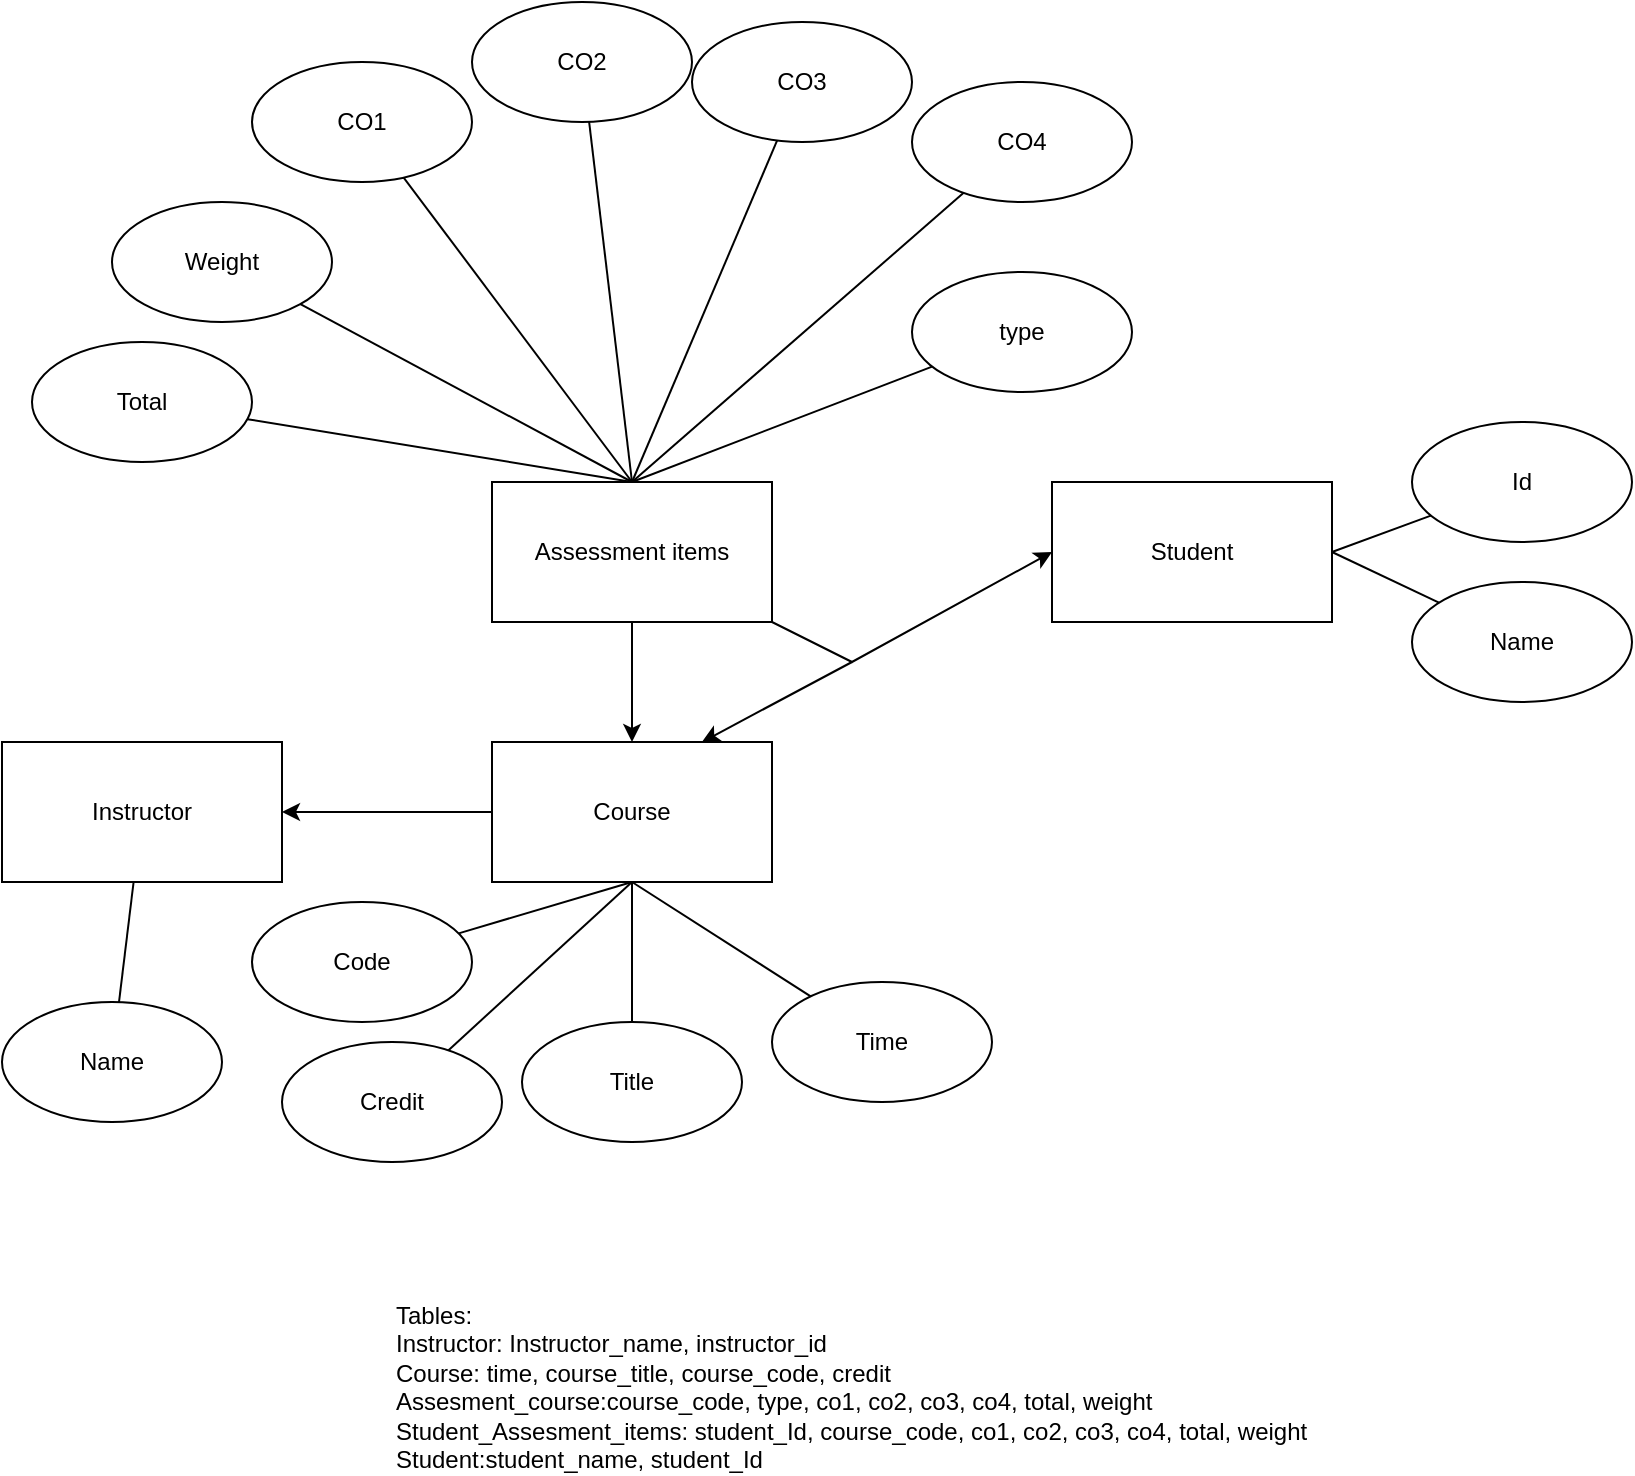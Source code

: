 <mxfile version="10.6.3" type="github"><diagram id="DsPtKAj-eN6zs9Ye8XDx" name="Page-1"><mxGraphModel dx="1010" dy="550" grid="1" gridSize="10" guides="1" tooltips="1" connect="1" arrows="1" fold="1" page="1" pageScale="1" pageWidth="850" pageHeight="1100" math="0" shadow="0"><root><mxCell id="0"/><mxCell id="1" parent="0"/><mxCell id="z5cmTWdnIy0Cn9XaimtA-23" style="edgeStyle=none;rounded=0;orthogonalLoop=1;jettySize=auto;html=1;entryX=0;entryY=0.5;entryDx=0;entryDy=0;startArrow=none;startFill=0;endArrow=classic;endFill=1;" edge="1" parent="1" source="z5cmTWdnIy0Cn9XaimtA-2" target="z5cmTWdnIy0Cn9XaimtA-7"><mxGeometry relative="1" as="geometry"><Array as="points"><mxPoint x="440" y="330"/></Array></mxGeometry></mxCell><mxCell id="z5cmTWdnIy0Cn9XaimtA-45" style="edgeStyle=none;rounded=0;orthogonalLoop=1;jettySize=auto;html=1;entryX=0.75;entryY=0;entryDx=0;entryDy=0;startArrow=none;startFill=0;endArrow=classic;endFill=1;" edge="1" parent="1" target="z5cmTWdnIy0Cn9XaimtA-6"><mxGeometry relative="1" as="geometry"><mxPoint x="440" y="330" as="sourcePoint"/></mxGeometry></mxCell><mxCell id="z5cmTWdnIy0Cn9XaimtA-2" value="&lt;span&gt;Assessment i&lt;/span&gt;tems" style="rounded=0;whiteSpace=wrap;html=1;" vertex="1" parent="1"><mxGeometry x="260" y="240" width="140" height="70" as="geometry"/></mxCell><mxCell id="z5cmTWdnIy0Cn9XaimtA-11" style="rounded=0;orthogonalLoop=1;jettySize=auto;html=1;entryX=0.5;entryY=0;entryDx=0;entryDy=0;endArrow=none;endFill=0;" edge="1" parent="1" source="z5cmTWdnIy0Cn9XaimtA-5" target="z5cmTWdnIy0Cn9XaimtA-2"><mxGeometry relative="1" as="geometry"/></mxCell><mxCell id="z5cmTWdnIy0Cn9XaimtA-5" value="&lt;span&gt;CO3&lt;/span&gt;" style="ellipse;whiteSpace=wrap;html=1;" vertex="1" parent="1"><mxGeometry x="360" y="10" width="110" height="60" as="geometry"/></mxCell><mxCell id="z5cmTWdnIy0Cn9XaimtA-26" style="edgeStyle=none;rounded=0;orthogonalLoop=1;jettySize=auto;html=1;entryX=0.5;entryY=1;entryDx=0;entryDy=0;startArrow=classic;startFill=1;endArrow=none;endFill=0;" edge="1" parent="1" source="z5cmTWdnIy0Cn9XaimtA-6" target="z5cmTWdnIy0Cn9XaimtA-2"><mxGeometry relative="1" as="geometry"/></mxCell><mxCell id="z5cmTWdnIy0Cn9XaimtA-6" value="Course" style="rounded=0;whiteSpace=wrap;html=1;" vertex="1" parent="1"><mxGeometry x="260" y="370" width="140" height="70" as="geometry"/></mxCell><mxCell id="z5cmTWdnIy0Cn9XaimtA-7" value="Student" style="rounded=0;whiteSpace=wrap;html=1;" vertex="1" parent="1"><mxGeometry x="540" y="240" width="140" height="70" as="geometry"/></mxCell><mxCell id="z5cmTWdnIy0Cn9XaimtA-12" style="orthogonalLoop=1;jettySize=auto;html=1;entryX=0.5;entryY=0;entryDx=0;entryDy=0;rounded=0;endArrow=none;endFill=0;" edge="1" parent="1" source="z5cmTWdnIy0Cn9XaimtA-8" target="z5cmTWdnIy0Cn9XaimtA-2"><mxGeometry relative="1" as="geometry"/></mxCell><mxCell id="z5cmTWdnIy0Cn9XaimtA-8" value="&lt;span&gt;CO2&lt;/span&gt;" style="ellipse;whiteSpace=wrap;html=1;" vertex="1" parent="1"><mxGeometry x="250" width="110" height="60" as="geometry"/></mxCell><mxCell id="z5cmTWdnIy0Cn9XaimtA-13" style="edgeStyle=none;rounded=0;orthogonalLoop=1;jettySize=auto;html=1;entryX=0.5;entryY=0;entryDx=0;entryDy=0;endArrow=none;endFill=0;" edge="1" parent="1" source="z5cmTWdnIy0Cn9XaimtA-9" target="z5cmTWdnIy0Cn9XaimtA-2"><mxGeometry relative="1" as="geometry"/></mxCell><mxCell id="z5cmTWdnIy0Cn9XaimtA-9" value="CO1" style="ellipse;whiteSpace=wrap;html=1;" vertex="1" parent="1"><mxGeometry x="140" y="30" width="110" height="60" as="geometry"/></mxCell><mxCell id="z5cmTWdnIy0Cn9XaimtA-14" style="edgeStyle=none;rounded=0;orthogonalLoop=1;jettySize=auto;html=1;endArrow=none;endFill=0;entryX=0.5;entryY=0;entryDx=0;entryDy=0;" edge="1" parent="1" source="z5cmTWdnIy0Cn9XaimtA-10" target="z5cmTWdnIy0Cn9XaimtA-2"><mxGeometry relative="1" as="geometry"><mxPoint x="320" y="240" as="targetPoint"/></mxGeometry></mxCell><mxCell id="z5cmTWdnIy0Cn9XaimtA-10" value="&lt;span&gt;CO4&lt;/span&gt;" style="ellipse;whiteSpace=wrap;html=1;" vertex="1" parent="1"><mxGeometry x="470" y="40" width="110" height="60" as="geometry"/></mxCell><mxCell id="z5cmTWdnIy0Cn9XaimtA-16" style="edgeStyle=none;rounded=0;orthogonalLoop=1;jettySize=auto;html=1;entryX=0.5;entryY=0;entryDx=0;entryDy=0;endArrow=none;endFill=0;" edge="1" parent="1" source="z5cmTWdnIy0Cn9XaimtA-15" target="z5cmTWdnIy0Cn9XaimtA-2"><mxGeometry relative="1" as="geometry"/></mxCell><mxCell id="z5cmTWdnIy0Cn9XaimtA-15" value="Weight" style="ellipse;whiteSpace=wrap;html=1;" vertex="1" parent="1"><mxGeometry x="70" y="100" width="110" height="60" as="geometry"/></mxCell><mxCell id="z5cmTWdnIy0Cn9XaimtA-20" style="edgeStyle=none;rounded=0;orthogonalLoop=1;jettySize=auto;html=1;entryX=0.5;entryY=0;entryDx=0;entryDy=0;endArrow=none;endFill=0;" edge="1" parent="1" source="z5cmTWdnIy0Cn9XaimtA-17" target="z5cmTWdnIy0Cn9XaimtA-2"><mxGeometry relative="1" as="geometry"/></mxCell><mxCell id="z5cmTWdnIy0Cn9XaimtA-17" value="Total" style="ellipse;whiteSpace=wrap;html=1;" vertex="1" parent="1"><mxGeometry x="30" y="170" width="110" height="60" as="geometry"/></mxCell><mxCell id="z5cmTWdnIy0Cn9XaimtA-19" style="edgeStyle=none;rounded=0;orthogonalLoop=1;jettySize=auto;html=1;entryX=0.5;entryY=0;entryDx=0;entryDy=0;endArrow=none;endFill=0;" edge="1" parent="1" source="z5cmTWdnIy0Cn9XaimtA-18" target="z5cmTWdnIy0Cn9XaimtA-2"><mxGeometry relative="1" as="geometry"/></mxCell><mxCell id="z5cmTWdnIy0Cn9XaimtA-18" value="type" style="ellipse;whiteSpace=wrap;html=1;" vertex="1" parent="1"><mxGeometry x="470" y="135" width="110" height="60" as="geometry"/></mxCell><mxCell id="z5cmTWdnIy0Cn9XaimtA-22" style="edgeStyle=none;rounded=0;orthogonalLoop=1;jettySize=auto;html=1;entryX=0;entryY=0.5;entryDx=0;entryDy=0;endArrow=none;endFill=0;startArrow=classic;startFill=1;" edge="1" parent="1" source="z5cmTWdnIy0Cn9XaimtA-21" target="z5cmTWdnIy0Cn9XaimtA-6"><mxGeometry relative="1" as="geometry"/></mxCell><mxCell id="z5cmTWdnIy0Cn9XaimtA-21" value="Instructor" style="rounded=0;whiteSpace=wrap;html=1;" vertex="1" parent="1"><mxGeometry x="15" y="370" width="140" height="70" as="geometry"/></mxCell><mxCell id="z5cmTWdnIy0Cn9XaimtA-33" style="edgeStyle=none;rounded=0;orthogonalLoop=1;jettySize=auto;html=1;startArrow=none;startFill=0;endArrow=none;endFill=0;" edge="1" parent="1" source="z5cmTWdnIy0Cn9XaimtA-27" target="z5cmTWdnIy0Cn9XaimtA-21"><mxGeometry relative="1" as="geometry"/></mxCell><mxCell id="z5cmTWdnIy0Cn9XaimtA-27" value="Name" style="ellipse;whiteSpace=wrap;html=1;" vertex="1" parent="1"><mxGeometry x="15" y="500" width="110" height="60" as="geometry"/></mxCell><mxCell id="z5cmTWdnIy0Cn9XaimtA-32" style="edgeStyle=none;rounded=0;orthogonalLoop=1;jettySize=auto;html=1;entryX=0.5;entryY=1;entryDx=0;entryDy=0;startArrow=none;startFill=0;endArrow=none;endFill=0;" edge="1" parent="1" source="z5cmTWdnIy0Cn9XaimtA-28" target="z5cmTWdnIy0Cn9XaimtA-6"><mxGeometry relative="1" as="geometry"/></mxCell><mxCell id="z5cmTWdnIy0Cn9XaimtA-28" value="Time" style="ellipse;whiteSpace=wrap;html=1;" vertex="1" parent="1"><mxGeometry x="400" y="490" width="110" height="60" as="geometry"/></mxCell><mxCell id="z5cmTWdnIy0Cn9XaimtA-31" style="edgeStyle=none;rounded=0;orthogonalLoop=1;jettySize=auto;html=1;entryX=0.5;entryY=1;entryDx=0;entryDy=0;startArrow=none;startFill=0;endArrow=none;endFill=0;" edge="1" parent="1" source="z5cmTWdnIy0Cn9XaimtA-29" target="z5cmTWdnIy0Cn9XaimtA-6"><mxGeometry relative="1" as="geometry"/></mxCell><mxCell id="z5cmTWdnIy0Cn9XaimtA-29" value="Title" style="ellipse;whiteSpace=wrap;html=1;" vertex="1" parent="1"><mxGeometry x="275" y="510" width="110" height="60" as="geometry"/></mxCell><mxCell id="z5cmTWdnIy0Cn9XaimtA-35" style="edgeStyle=none;rounded=0;orthogonalLoop=1;jettySize=auto;html=1;entryX=0.5;entryY=1;entryDx=0;entryDy=0;startArrow=none;startFill=0;endArrow=none;endFill=0;" edge="1" parent="1" source="z5cmTWdnIy0Cn9XaimtA-34" target="z5cmTWdnIy0Cn9XaimtA-6"><mxGeometry relative="1" as="geometry"/></mxCell><mxCell id="z5cmTWdnIy0Cn9XaimtA-34" value="Code" style="ellipse;whiteSpace=wrap;html=1;" vertex="1" parent="1"><mxGeometry x="140" y="450" width="110" height="60" as="geometry"/></mxCell><mxCell id="z5cmTWdnIy0Cn9XaimtA-37" style="edgeStyle=none;rounded=0;orthogonalLoop=1;jettySize=auto;html=1;entryX=0.5;entryY=1;entryDx=0;entryDy=0;startArrow=none;startFill=0;endArrow=none;endFill=0;" edge="1" parent="1" source="z5cmTWdnIy0Cn9XaimtA-36" target="z5cmTWdnIy0Cn9XaimtA-6"><mxGeometry relative="1" as="geometry"/></mxCell><mxCell id="z5cmTWdnIy0Cn9XaimtA-36" value="Credit" style="ellipse;whiteSpace=wrap;html=1;" vertex="1" parent="1"><mxGeometry x="155" y="520" width="110" height="60" as="geometry"/></mxCell><mxCell id="z5cmTWdnIy0Cn9XaimtA-41" style="edgeStyle=none;rounded=0;orthogonalLoop=1;jettySize=auto;html=1;entryX=1;entryY=0.5;entryDx=0;entryDy=0;startArrow=none;startFill=0;endArrow=none;endFill=0;" edge="1" parent="1" source="z5cmTWdnIy0Cn9XaimtA-38" target="z5cmTWdnIy0Cn9XaimtA-7"><mxGeometry relative="1" as="geometry"/></mxCell><mxCell id="z5cmTWdnIy0Cn9XaimtA-38" value="Id" style="ellipse;whiteSpace=wrap;html=1;" vertex="1" parent="1"><mxGeometry x="720" y="210" width="110" height="60" as="geometry"/></mxCell><mxCell id="z5cmTWdnIy0Cn9XaimtA-40" style="edgeStyle=none;rounded=0;orthogonalLoop=1;jettySize=auto;html=1;entryX=1;entryY=0.5;entryDx=0;entryDy=0;startArrow=none;startFill=0;endArrow=none;endFill=0;" edge="1" parent="1" source="z5cmTWdnIy0Cn9XaimtA-39" target="z5cmTWdnIy0Cn9XaimtA-7"><mxGeometry relative="1" as="geometry"/></mxCell><mxCell id="z5cmTWdnIy0Cn9XaimtA-39" value="Name" style="ellipse;whiteSpace=wrap;html=1;" vertex="1" parent="1"><mxGeometry x="720" y="290" width="110" height="60" as="geometry"/></mxCell><mxCell id="z5cmTWdnIy0Cn9XaimtA-44" value="Tables:&lt;br&gt;Instructor: Instructor_name, instructor_id&lt;br&gt;Course: time, course_title, course_code, credit&lt;br&gt;Assesment_course:course_code, type, co1, co2, co3, co4, total, weight&lt;br&gt;Student_Assesment_items: student_Id, course_code, co1, co2, co3, co4, total, weight&lt;br&gt;Student:student_name, student_Id&lt;br&gt;" style="text;html=1;resizable=0;points=[];autosize=1;align=left;verticalAlign=top;spacingTop=-4;" vertex="1" parent="1"><mxGeometry x="210" y="647" width="470" height="80" as="geometry"/></mxCell></root></mxGraphModel></diagram></mxfile>